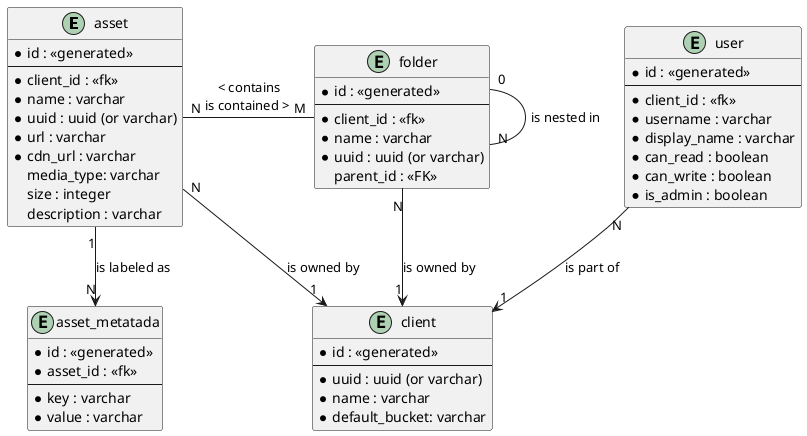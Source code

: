 @startuml

entity asset {
    * id : <<generated>>
    ---
    * client_id : <<fk>>
    * name : varchar
    * uuid : uuid (or varchar)
    * url : varchar
    * cdn_url : varchar
    media_type: varchar
    size : integer
    description : varchar
}

entity folder {
    * id : <<generated>>
    ---
    * client_id : <<fk>>
    * name : varchar
    * uuid : uuid (or varchar)
    parent_id : <<FK>>
}

entity asset_metatada {
    * id : <<generated>>
    * asset_id : <<fk>>
    ---
    * key : varchar
    * value : varchar
}

entity client {
    * id : <<generated>>
    ---
    * uuid : uuid (or varchar)
    * name : varchar
    * default_bucket: varchar
}

entity user {
    * id : <<generated>>
    ---
    * client_id : <<fk>>
    * username : varchar
    * display_name : varchar
    * can_read : boolean
    * can_write : boolean
    * is_admin : boolean
}

folder "0"--"N" folder : is nested in 
asset "N"-right-"M" folder : " < contains \n is contained >  "
asset "1"-->"N" asset_metatada : is labeled as
user "N"-->"1" client : is part of
asset "N"-->"1" client : is owned by
folder "N"-->"1" client : is owned by

@enduml